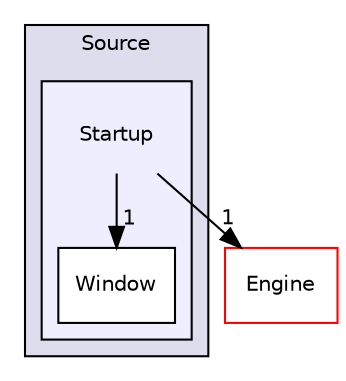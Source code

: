 digraph "Core/Source/Startup" {
  compound=true
  node [ fontsize="10", fontname="Helvetica"];
  edge [ labelfontsize="10", labelfontname="Helvetica"];
  subgraph clusterdir_a4cb02fe4f7b73e09a7c4d547d8e5b78 {
    graph [ bgcolor="#ddddee", pencolor="black", label="Source" fontname="Helvetica", fontsize="10", URL="dir_a4cb02fe4f7b73e09a7c4d547d8e5b78.html"]
  subgraph clusterdir_09f5313788705672dd13602df625ea19 {
    graph [ bgcolor="#eeeeff", pencolor="black", label="" URL="dir_09f5313788705672dd13602df625ea19.html"];
    dir_09f5313788705672dd13602df625ea19 [shape=plaintext label="Startup"];
    dir_935aec61971abac5fc3450464b4f5e2d [shape=box label="Window" color="black" fillcolor="white" style="filled" URL="dir_935aec61971abac5fc3450464b4f5e2d.html"];
  }
  }
  dir_d28b6bfb47e35561ce84259144b64322 [shape=box label="Engine" fillcolor="white" style="filled" color="red" URL="dir_d28b6bfb47e35561ce84259144b64322.html"];
  dir_09f5313788705672dd13602df625ea19->dir_d28b6bfb47e35561ce84259144b64322 [headlabel="1", labeldistance=1.5 headhref="dir_000005_000002.html"];
  dir_09f5313788705672dd13602df625ea19->dir_935aec61971abac5fc3450464b4f5e2d [headlabel="1", labeldistance=1.5 headhref="dir_000005_000006.html"];
}
